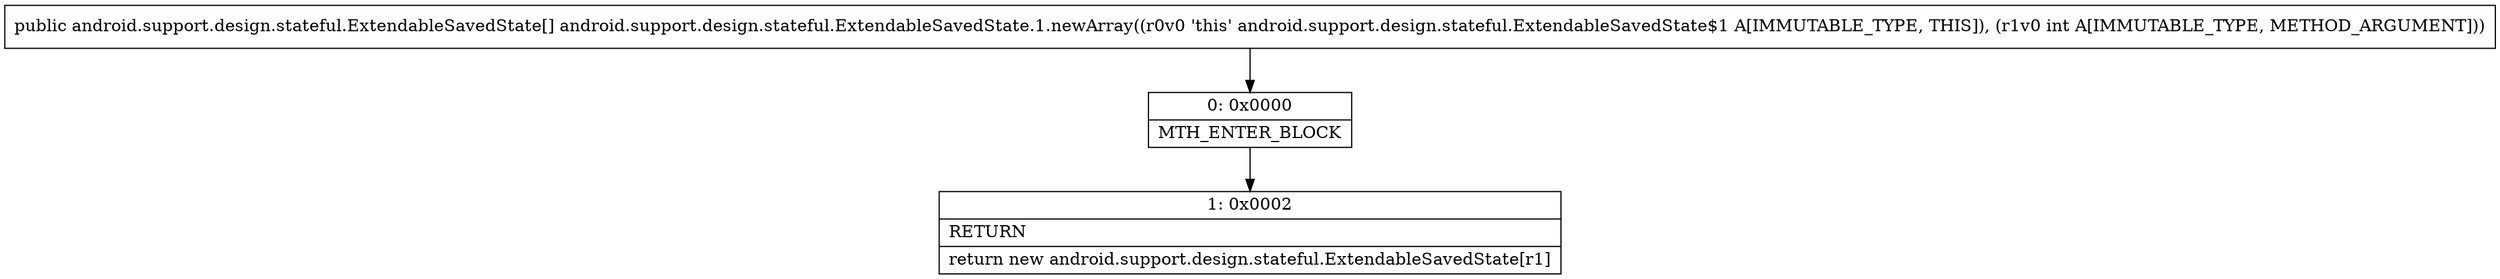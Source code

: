 digraph "CFG forandroid.support.design.stateful.ExtendableSavedState.1.newArray(I)[Landroid\/support\/design\/stateful\/ExtendableSavedState;" {
Node_0 [shape=record,label="{0\:\ 0x0000|MTH_ENTER_BLOCK\l}"];
Node_1 [shape=record,label="{1\:\ 0x0002|RETURN\l|return new android.support.design.stateful.ExtendableSavedState[r1]\l}"];
MethodNode[shape=record,label="{public android.support.design.stateful.ExtendableSavedState[] android.support.design.stateful.ExtendableSavedState.1.newArray((r0v0 'this' android.support.design.stateful.ExtendableSavedState$1 A[IMMUTABLE_TYPE, THIS]), (r1v0 int A[IMMUTABLE_TYPE, METHOD_ARGUMENT])) }"];
MethodNode -> Node_0;
Node_0 -> Node_1;
}

